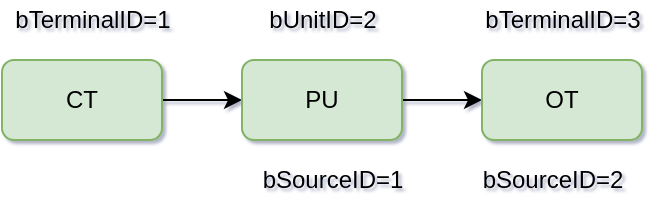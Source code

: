 <mxfile version="14.6.0" type="github">
  <diagram id="aLWUycC3fECyM3hJ5xh8" name="第 1 页">
    <mxGraphModel dx="813" dy="403" grid="1" gridSize="10" guides="1" tooltips="1" connect="1" arrows="1" fold="1" page="1" pageScale="1" pageWidth="827" pageHeight="1169" math="0" shadow="1">
      <root>
        <mxCell id="0" />
        <mxCell id="1" parent="0" />
        <mxCell id="nfJbj07PIKoyfQfKt1d7-36" style="edgeStyle=orthogonalEdgeStyle;rounded=0;orthogonalLoop=1;jettySize=auto;html=1;exitX=1;exitY=0.5;exitDx=0;exitDy=0;entryX=0;entryY=0.5;entryDx=0;entryDy=0;" edge="1" parent="1" source="nfJbj07PIKoyfQfKt1d7-33" target="nfJbj07PIKoyfQfKt1d7-34">
          <mxGeometry relative="1" as="geometry" />
        </mxCell>
        <mxCell id="nfJbj07PIKoyfQfKt1d7-33" value="CT" style="rounded=1;whiteSpace=wrap;html=1;fillColor=#d5e8d4;strokeColor=#82b366;" vertex="1" parent="1">
          <mxGeometry x="160" y="160" width="80" height="40" as="geometry" />
        </mxCell>
        <mxCell id="nfJbj07PIKoyfQfKt1d7-41" style="edgeStyle=orthogonalEdgeStyle;rounded=0;orthogonalLoop=1;jettySize=auto;html=1;exitX=1;exitY=0.5;exitDx=0;exitDy=0;entryX=0;entryY=0.5;entryDx=0;entryDy=0;" edge="1" parent="1" source="nfJbj07PIKoyfQfKt1d7-34" target="nfJbj07PIKoyfQfKt1d7-35">
          <mxGeometry relative="1" as="geometry" />
        </mxCell>
        <mxCell id="nfJbj07PIKoyfQfKt1d7-34" value="PU" style="rounded=1;whiteSpace=wrap;html=1;fillColor=#d5e8d4;strokeColor=#82b366;" vertex="1" parent="1">
          <mxGeometry x="280" y="160" width="80" height="40" as="geometry" />
        </mxCell>
        <mxCell id="nfJbj07PIKoyfQfKt1d7-35" value="OT" style="rounded=1;whiteSpace=wrap;html=1;fillColor=#d5e8d4;strokeColor=#82b366;" vertex="1" parent="1">
          <mxGeometry x="400" y="160" width="80" height="40" as="geometry" />
        </mxCell>
        <mxCell id="nfJbj07PIKoyfQfKt1d7-38" value="bTerminalID=1" style="text;html=1;align=center;verticalAlign=middle;resizable=0;points=[];autosize=1;strokeColor=none;" vertex="1" parent="1">
          <mxGeometry x="160" y="130" width="90" height="20" as="geometry" />
        </mxCell>
        <mxCell id="nfJbj07PIKoyfQfKt1d7-39" value="bUnitID=2" style="text;html=1;align=center;verticalAlign=middle;resizable=0;points=[];autosize=1;strokeColor=none;" vertex="1" parent="1">
          <mxGeometry x="285" y="130" width="70" height="20" as="geometry" />
        </mxCell>
        <mxCell id="nfJbj07PIKoyfQfKt1d7-40" value="bSourceID=1" style="text;html=1;align=center;verticalAlign=middle;resizable=0;points=[];autosize=1;strokeColor=none;" vertex="1" parent="1">
          <mxGeometry x="280" y="210" width="90" height="20" as="geometry" />
        </mxCell>
        <mxCell id="nfJbj07PIKoyfQfKt1d7-42" value="bTerminalID=3" style="text;html=1;align=center;verticalAlign=middle;resizable=0;points=[];autosize=1;strokeColor=none;" vertex="1" parent="1">
          <mxGeometry x="395" y="130" width="90" height="20" as="geometry" />
        </mxCell>
        <mxCell id="nfJbj07PIKoyfQfKt1d7-43" value="bSourceID=2" style="text;html=1;align=center;verticalAlign=middle;resizable=0;points=[];autosize=1;strokeColor=none;" vertex="1" parent="1">
          <mxGeometry x="390" y="210" width="90" height="20" as="geometry" />
        </mxCell>
      </root>
    </mxGraphModel>
  </diagram>
</mxfile>
